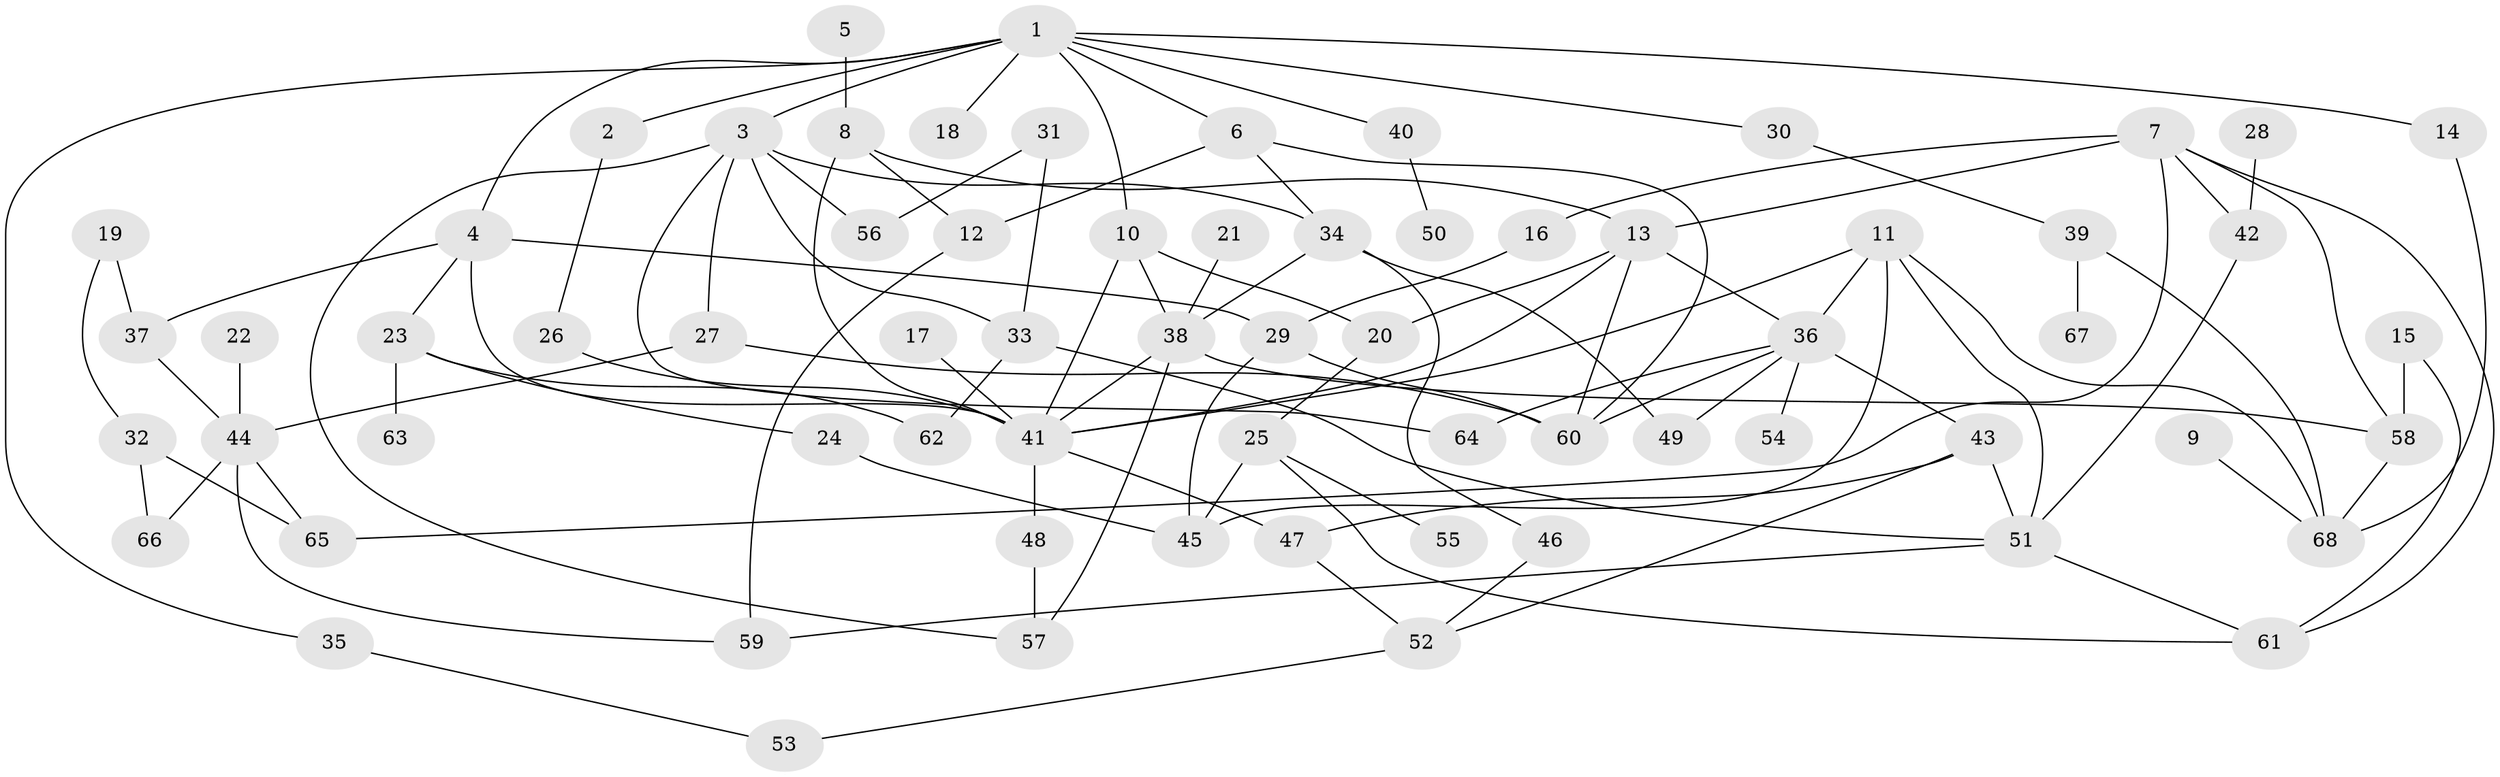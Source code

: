 // original degree distribution, {4: 0.18518518518518517, 8: 0.014814814814814815, 2: 0.3037037037037037, 5: 0.02962962962962963, 3: 0.21481481481481482, 6: 0.022222222222222223, 1: 0.22962962962962963}
// Generated by graph-tools (version 1.1) at 2025/49/03/09/25 03:49:26]
// undirected, 68 vertices, 110 edges
graph export_dot {
graph [start="1"]
  node [color=gray90,style=filled];
  1;
  2;
  3;
  4;
  5;
  6;
  7;
  8;
  9;
  10;
  11;
  12;
  13;
  14;
  15;
  16;
  17;
  18;
  19;
  20;
  21;
  22;
  23;
  24;
  25;
  26;
  27;
  28;
  29;
  30;
  31;
  32;
  33;
  34;
  35;
  36;
  37;
  38;
  39;
  40;
  41;
  42;
  43;
  44;
  45;
  46;
  47;
  48;
  49;
  50;
  51;
  52;
  53;
  54;
  55;
  56;
  57;
  58;
  59;
  60;
  61;
  62;
  63;
  64;
  65;
  66;
  67;
  68;
  1 -- 2 [weight=1.0];
  1 -- 3 [weight=1.0];
  1 -- 4 [weight=1.0];
  1 -- 6 [weight=1.0];
  1 -- 10 [weight=1.0];
  1 -- 14 [weight=1.0];
  1 -- 18 [weight=1.0];
  1 -- 30 [weight=1.0];
  1 -- 35 [weight=1.0];
  1 -- 40 [weight=1.0];
  2 -- 26 [weight=1.0];
  3 -- 27 [weight=1.0];
  3 -- 33 [weight=1.0];
  3 -- 34 [weight=1.0];
  3 -- 56 [weight=1.0];
  3 -- 57 [weight=1.0];
  3 -- 64 [weight=1.0];
  4 -- 23 [weight=1.0];
  4 -- 29 [weight=1.0];
  4 -- 37 [weight=1.0];
  4 -- 41 [weight=1.0];
  5 -- 8 [weight=1.0];
  6 -- 12 [weight=1.0];
  6 -- 34 [weight=1.0];
  6 -- 60 [weight=1.0];
  7 -- 13 [weight=1.0];
  7 -- 16 [weight=1.0];
  7 -- 42 [weight=1.0];
  7 -- 58 [weight=1.0];
  7 -- 61 [weight=1.0];
  7 -- 65 [weight=1.0];
  8 -- 12 [weight=1.0];
  8 -- 13 [weight=1.0];
  8 -- 41 [weight=1.0];
  9 -- 68 [weight=1.0];
  10 -- 20 [weight=1.0];
  10 -- 38 [weight=1.0];
  10 -- 41 [weight=1.0];
  11 -- 36 [weight=1.0];
  11 -- 41 [weight=1.0];
  11 -- 45 [weight=1.0];
  11 -- 51 [weight=1.0];
  11 -- 68 [weight=1.0];
  12 -- 59 [weight=1.0];
  13 -- 20 [weight=1.0];
  13 -- 36 [weight=1.0];
  13 -- 41 [weight=1.0];
  13 -- 60 [weight=1.0];
  14 -- 68 [weight=1.0];
  15 -- 58 [weight=1.0];
  15 -- 61 [weight=1.0];
  16 -- 29 [weight=1.0];
  17 -- 41 [weight=1.0];
  19 -- 32 [weight=1.0];
  19 -- 37 [weight=1.0];
  20 -- 25 [weight=1.0];
  21 -- 38 [weight=1.0];
  22 -- 44 [weight=1.0];
  23 -- 24 [weight=1.0];
  23 -- 62 [weight=1.0];
  23 -- 63 [weight=1.0];
  24 -- 45 [weight=1.0];
  25 -- 45 [weight=1.0];
  25 -- 55 [weight=1.0];
  25 -- 61 [weight=1.0];
  26 -- 41 [weight=1.0];
  27 -- 44 [weight=1.0];
  27 -- 60 [weight=1.0];
  28 -- 42 [weight=1.0];
  29 -- 45 [weight=1.0];
  29 -- 60 [weight=1.0];
  30 -- 39 [weight=1.0];
  31 -- 33 [weight=1.0];
  31 -- 56 [weight=1.0];
  32 -- 65 [weight=1.0];
  32 -- 66 [weight=1.0];
  33 -- 51 [weight=1.0];
  33 -- 62 [weight=1.0];
  34 -- 38 [weight=1.0];
  34 -- 46 [weight=1.0];
  34 -- 49 [weight=1.0];
  35 -- 53 [weight=1.0];
  36 -- 43 [weight=1.0];
  36 -- 49 [weight=1.0];
  36 -- 54 [weight=1.0];
  36 -- 60 [weight=1.0];
  36 -- 64 [weight=1.0];
  37 -- 44 [weight=1.0];
  38 -- 41 [weight=1.0];
  38 -- 57 [weight=1.0];
  38 -- 58 [weight=1.0];
  39 -- 67 [weight=1.0];
  39 -- 68 [weight=1.0];
  40 -- 50 [weight=1.0];
  41 -- 47 [weight=1.0];
  41 -- 48 [weight=1.0];
  42 -- 51 [weight=1.0];
  43 -- 47 [weight=1.0];
  43 -- 51 [weight=1.0];
  43 -- 52 [weight=1.0];
  44 -- 59 [weight=1.0];
  44 -- 65 [weight=1.0];
  44 -- 66 [weight=1.0];
  46 -- 52 [weight=1.0];
  47 -- 52 [weight=1.0];
  48 -- 57 [weight=1.0];
  51 -- 59 [weight=1.0];
  51 -- 61 [weight=1.0];
  52 -- 53 [weight=1.0];
  58 -- 68 [weight=1.0];
}
